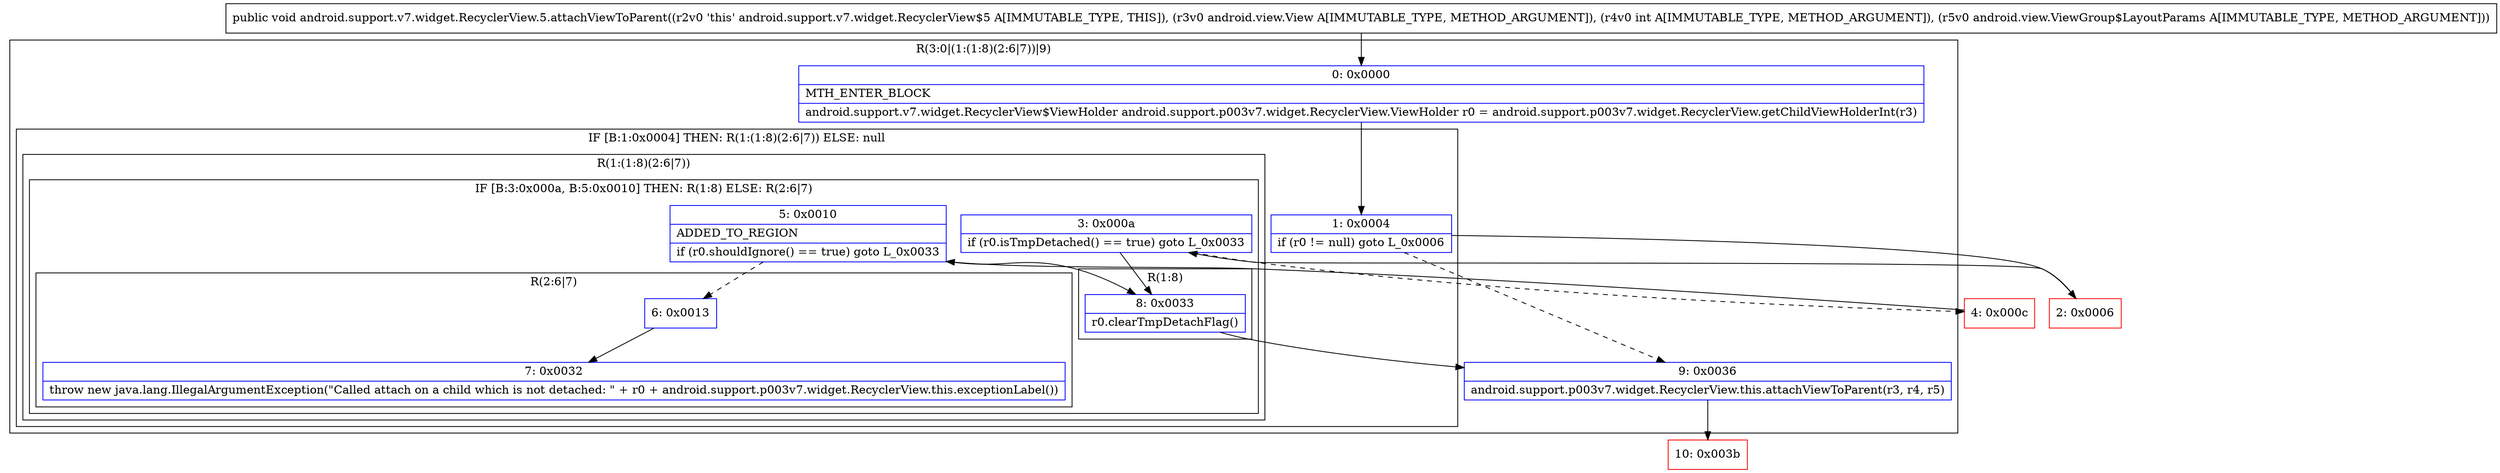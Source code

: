 digraph "CFG forandroid.support.v7.widget.RecyclerView.5.attachViewToParent(Landroid\/view\/View;ILandroid\/view\/ViewGroup$LayoutParams;)V" {
subgraph cluster_Region_2035288807 {
label = "R(3:0|(1:(1:8)(2:6|7))|9)";
node [shape=record,color=blue];
Node_0 [shape=record,label="{0\:\ 0x0000|MTH_ENTER_BLOCK\l|android.support.v7.widget.RecyclerView$ViewHolder android.support.p003v7.widget.RecyclerView.ViewHolder r0 = android.support.p003v7.widget.RecyclerView.getChildViewHolderInt(r3)\l}"];
subgraph cluster_IfRegion_306001537 {
label = "IF [B:1:0x0004] THEN: R(1:(1:8)(2:6|7)) ELSE: null";
node [shape=record,color=blue];
Node_1 [shape=record,label="{1\:\ 0x0004|if (r0 != null) goto L_0x0006\l}"];
subgraph cluster_Region_378503731 {
label = "R(1:(1:8)(2:6|7))";
node [shape=record,color=blue];
subgraph cluster_IfRegion_1122229355 {
label = "IF [B:3:0x000a, B:5:0x0010] THEN: R(1:8) ELSE: R(2:6|7)";
node [shape=record,color=blue];
Node_3 [shape=record,label="{3\:\ 0x000a|if (r0.isTmpDetached() == true) goto L_0x0033\l}"];
Node_5 [shape=record,label="{5\:\ 0x0010|ADDED_TO_REGION\l|if (r0.shouldIgnore() == true) goto L_0x0033\l}"];
subgraph cluster_Region_1012621125 {
label = "R(1:8)";
node [shape=record,color=blue];
Node_8 [shape=record,label="{8\:\ 0x0033|r0.clearTmpDetachFlag()\l}"];
}
subgraph cluster_Region_1168473371 {
label = "R(2:6|7)";
node [shape=record,color=blue];
Node_6 [shape=record,label="{6\:\ 0x0013}"];
Node_7 [shape=record,label="{7\:\ 0x0032|throw new java.lang.IllegalArgumentException(\"Called attach on a child which is not detached: \" + r0 + android.support.p003v7.widget.RecyclerView.this.exceptionLabel())\l}"];
}
}
}
}
Node_9 [shape=record,label="{9\:\ 0x0036|android.support.p003v7.widget.RecyclerView.this.attachViewToParent(r3, r4, r5)\l}"];
}
Node_2 [shape=record,color=red,label="{2\:\ 0x0006}"];
Node_4 [shape=record,color=red,label="{4\:\ 0x000c}"];
Node_10 [shape=record,color=red,label="{10\:\ 0x003b}"];
MethodNode[shape=record,label="{public void android.support.v7.widget.RecyclerView.5.attachViewToParent((r2v0 'this' android.support.v7.widget.RecyclerView$5 A[IMMUTABLE_TYPE, THIS]), (r3v0 android.view.View A[IMMUTABLE_TYPE, METHOD_ARGUMENT]), (r4v0 int A[IMMUTABLE_TYPE, METHOD_ARGUMENT]), (r5v0 android.view.ViewGroup$LayoutParams A[IMMUTABLE_TYPE, METHOD_ARGUMENT])) }"];
MethodNode -> Node_0;
Node_0 -> Node_1;
Node_1 -> Node_2;
Node_1 -> Node_9[style=dashed];
Node_3 -> Node_4[style=dashed];
Node_3 -> Node_8;
Node_5 -> Node_6[style=dashed];
Node_5 -> Node_8;
Node_8 -> Node_9;
Node_6 -> Node_7;
Node_9 -> Node_10;
Node_2 -> Node_3;
Node_4 -> Node_5;
}

